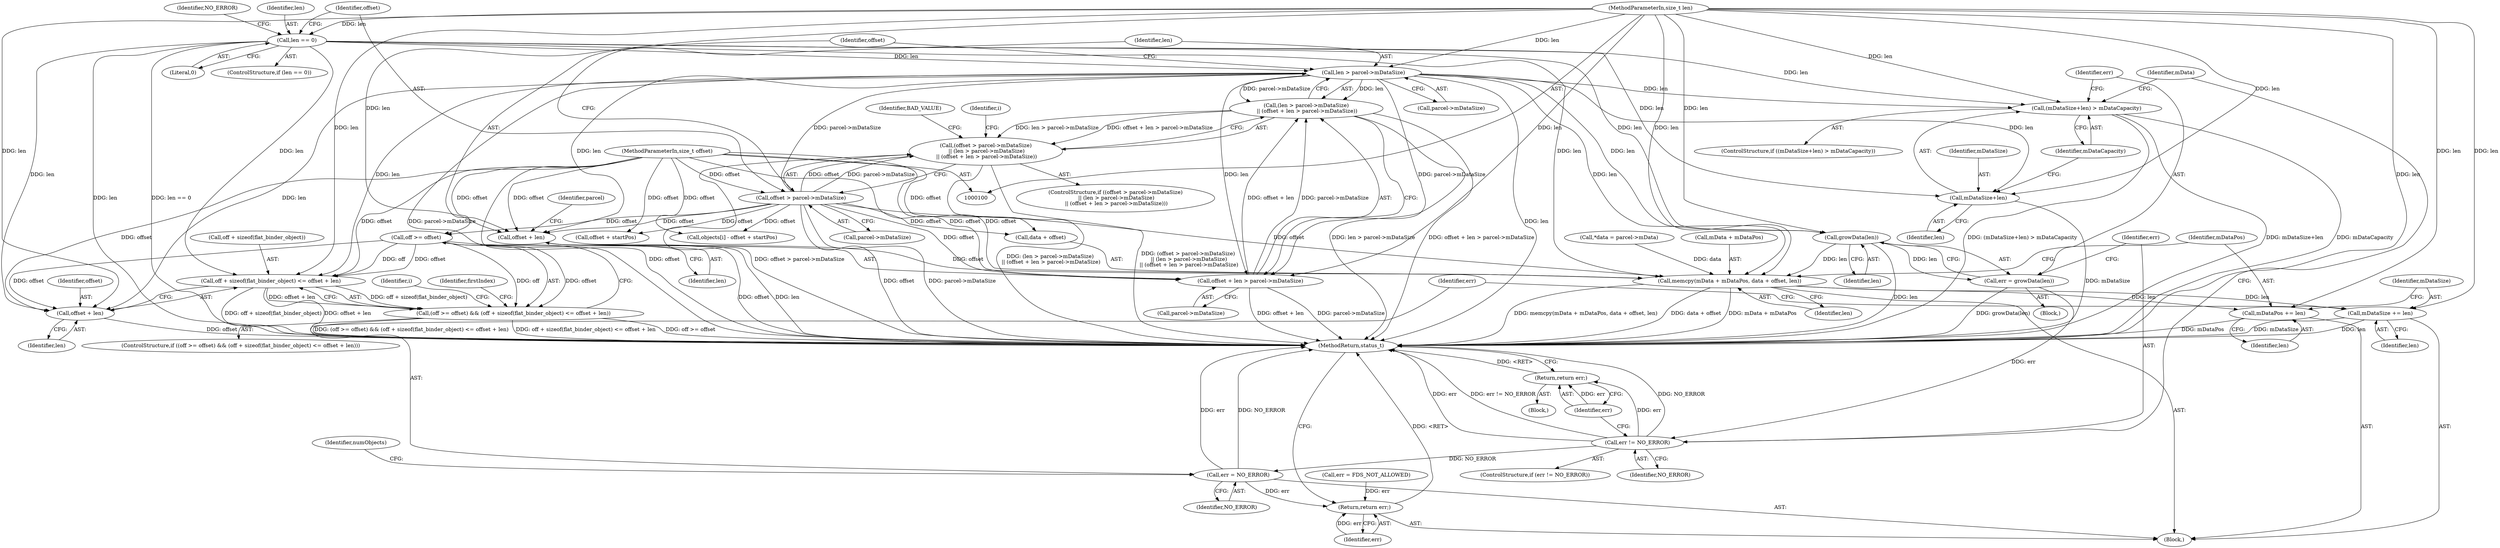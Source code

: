 digraph "0_Android_e68cbc3e9e66df4231e70efa3e9c41abc12aea20@pointer" {
"1000154" [label="(Call,len > parcel->mDataSize)"];
"1000140" [label="(Call,len == 0)"];
"1000103" [label="(MethodParameterIn,size_t len)"];
"1000148" [label="(Call,offset > parcel->mDataSize)"];
"1000102" [label="(MethodParameterIn,size_t offset)"];
"1000153" [label="(Call,(len > parcel->mDataSize)\n || (offset + len > parcel->mDataSize))"];
"1000147" [label="(Call,(offset > parcel->mDataSize)\n || (len > parcel->mDataSize)\n || (offset + len > parcel->mDataSize))"];
"1000159" [label="(Call,offset + len > parcel->mDataSize)"];
"1000160" [label="(Call,offset + len)"];
"1000193" [label="(Call,off + sizeof(flat_binder_object) <= offset + len)"];
"1000189" [label="(Call,(off >= offset) && (off + sizeof(flat_binder_object) <= offset + len))"];
"1000198" [label="(Call,offset + len)"];
"1000223" [label="(Call,(mDataSize+len) > mDataCapacity)"];
"1000224" [label="(Call,mDataSize+len)"];
"1000231" [label="(Call,growData(len))"];
"1000229" [label="(Call,err = growData(len))"];
"1000234" [label="(Call,err != NO_ERROR)"];
"1000238" [label="(Return,return err;)"];
"1000254" [label="(Call,err = NO_ERROR)"];
"1000378" [label="(Return,return err;)"];
"1000240" [label="(Call,memcpy(mData + mDataPos, data + offset, len))"];
"1000248" [label="(Call,mDataPos += len)"];
"1000251" [label="(Call,mDataSize += len)"];
"1000108" [label="(Call,*data = parcel->mData)"];
"1000251" [label="(Call,mDataSize += len)"];
"1000224" [label="(Call,mDataSize+len)"];
"1000200" [label="(Identifier,len)"];
"1000242" [label="(Identifier,mData)"];
"1000164" [label="(Identifier,parcel)"];
"1000230" [label="(Identifier,err)"];
"1000249" [label="(Identifier,mDataPos)"];
"1000237" [label="(Block,)"];
"1000379" [label="(Identifier,err)"];
"1000163" [label="(Call,parcel->mDataSize)"];
"1000228" [label="(Block,)"];
"1000102" [label="(MethodParameterIn,size_t offset)"];
"1000222" [label="(ControlStructure,if ((mDataSize+len) > mDataCapacity))"];
"1000223" [label="(Call,(mDataSize+len) > mDataCapacity)"];
"1000244" [label="(Call,data + offset)"];
"1000141" [label="(Identifier,len)"];
"1000159" [label="(Call,offset + len > parcel->mDataSize)"];
"1000225" [label="(Identifier,mDataSize)"];
"1000149" [label="(Identifier,offset)"];
"1000232" [label="(Identifier,len)"];
"1000160" [label="(Call,offset + len)"];
"1000233" [label="(ControlStructure,if (err != NO_ERROR))"];
"1000256" [label="(Identifier,NO_ERROR)"];
"1000227" [label="(Identifier,mDataCapacity)"];
"1000142" [label="(Literal,0)"];
"1000188" [label="(ControlStructure,if ((off >= offset) && (off + sizeof(flat_binder_object) <= offset + len)))"];
"1000378" [label="(Return,return err;)"];
"1000180" [label="(Identifier,i)"];
"1000190" [label="(Call,off >= offset)"];
"1000255" [label="(Identifier,err)"];
"1000204" [label="(Identifier,firstIndex)"];
"1000140" [label="(Call,len == 0)"];
"1000375" [label="(Call,err = FDS_NOT_ALLOWED)"];
"1000252" [label="(Identifier,mDataSize)"];
"1000199" [label="(Identifier,offset)"];
"1000156" [label="(Call,parcel->mDataSize)"];
"1000248" [label="(Call,mDataPos += len)"];
"1000150" [label="(Call,parcel->mDataSize)"];
"1000172" [label="(Identifier,i)"];
"1000162" [label="(Identifier,len)"];
"1000235" [label="(Identifier,err)"];
"1000380" [label="(MethodReturn,status_t)"];
"1000229" [label="(Call,err = growData(len))"];
"1000253" [label="(Identifier,len)"];
"1000226" [label="(Identifier,len)"];
"1000327" [label="(Call,offset + startPos)"];
"1000154" [label="(Call,len > parcel->mDataSize)"];
"1000147" [label="(Call,(offset > parcel->mDataSize)\n || (len > parcel->mDataSize)\n || (offset + len > parcel->mDataSize))"];
"1000145" [label="(Identifier,NO_ERROR)"];
"1000148" [label="(Call,offset > parcel->mDataSize)"];
"1000193" [label="(Call,off + sizeof(flat_binder_object) <= offset + len)"];
"1000254" [label="(Call,err = NO_ERROR)"];
"1000241" [label="(Call,mData + mDataPos)"];
"1000238" [label="(Return,return err;)"];
"1000240" [label="(Call,memcpy(mData + mDataPos, data + offset, len))"];
"1000323" [label="(Call,objects[i] - offset + startPos)"];
"1000247" [label="(Identifier,len)"];
"1000153" [label="(Call,(len > parcel->mDataSize)\n || (offset + len > parcel->mDataSize))"];
"1000234" [label="(Call,err != NO_ERROR)"];
"1000168" [label="(Identifier,BAD_VALUE)"];
"1000236" [label="(Identifier,NO_ERROR)"];
"1000104" [label="(Block,)"];
"1000103" [label="(MethodParameterIn,size_t len)"];
"1000139" [label="(ControlStructure,if (len == 0))"];
"1000146" [label="(ControlStructure,if ((offset > parcel->mDataSize)\n || (len > parcel->mDataSize)\n || (offset + len > parcel->mDataSize)))"];
"1000189" [label="(Call,(off >= offset) && (off + sizeof(flat_binder_object) <= offset + len))"];
"1000198" [label="(Call,offset + len)"];
"1000194" [label="(Call,off + sizeof(flat_binder_object))"];
"1000259" [label="(Identifier,numObjects)"];
"1000231" [label="(Call,growData(len))"];
"1000239" [label="(Identifier,err)"];
"1000161" [label="(Identifier,offset)"];
"1000250" [label="(Identifier,len)"];
"1000155" [label="(Identifier,len)"];
"1000154" -> "1000153"  [label="AST: "];
"1000154" -> "1000156"  [label="CFG: "];
"1000155" -> "1000154"  [label="AST: "];
"1000156" -> "1000154"  [label="AST: "];
"1000161" -> "1000154"  [label="CFG: "];
"1000153" -> "1000154"  [label="CFG: "];
"1000154" -> "1000380"  [label="DDG: len"];
"1000154" -> "1000380"  [label="DDG: parcel->mDataSize"];
"1000154" -> "1000153"  [label="DDG: len"];
"1000154" -> "1000153"  [label="DDG: parcel->mDataSize"];
"1000140" -> "1000154"  [label="DDG: len"];
"1000103" -> "1000154"  [label="DDG: len"];
"1000148" -> "1000154"  [label="DDG: parcel->mDataSize"];
"1000154" -> "1000159"  [label="DDG: len"];
"1000154" -> "1000159"  [label="DDG: parcel->mDataSize"];
"1000154" -> "1000160"  [label="DDG: len"];
"1000154" -> "1000193"  [label="DDG: len"];
"1000154" -> "1000198"  [label="DDG: len"];
"1000154" -> "1000223"  [label="DDG: len"];
"1000154" -> "1000224"  [label="DDG: len"];
"1000154" -> "1000231"  [label="DDG: len"];
"1000154" -> "1000240"  [label="DDG: len"];
"1000140" -> "1000139"  [label="AST: "];
"1000140" -> "1000142"  [label="CFG: "];
"1000141" -> "1000140"  [label="AST: "];
"1000142" -> "1000140"  [label="AST: "];
"1000145" -> "1000140"  [label="CFG: "];
"1000149" -> "1000140"  [label="CFG: "];
"1000140" -> "1000380"  [label="DDG: len"];
"1000140" -> "1000380"  [label="DDG: len == 0"];
"1000103" -> "1000140"  [label="DDG: len"];
"1000140" -> "1000193"  [label="DDG: len"];
"1000140" -> "1000198"  [label="DDG: len"];
"1000140" -> "1000223"  [label="DDG: len"];
"1000140" -> "1000224"  [label="DDG: len"];
"1000140" -> "1000231"  [label="DDG: len"];
"1000140" -> "1000240"  [label="DDG: len"];
"1000103" -> "1000100"  [label="AST: "];
"1000103" -> "1000380"  [label="DDG: len"];
"1000103" -> "1000159"  [label="DDG: len"];
"1000103" -> "1000160"  [label="DDG: len"];
"1000103" -> "1000193"  [label="DDG: len"];
"1000103" -> "1000198"  [label="DDG: len"];
"1000103" -> "1000223"  [label="DDG: len"];
"1000103" -> "1000224"  [label="DDG: len"];
"1000103" -> "1000231"  [label="DDG: len"];
"1000103" -> "1000240"  [label="DDG: len"];
"1000103" -> "1000248"  [label="DDG: len"];
"1000103" -> "1000251"  [label="DDG: len"];
"1000148" -> "1000147"  [label="AST: "];
"1000148" -> "1000150"  [label="CFG: "];
"1000149" -> "1000148"  [label="AST: "];
"1000150" -> "1000148"  [label="AST: "];
"1000155" -> "1000148"  [label="CFG: "];
"1000147" -> "1000148"  [label="CFG: "];
"1000148" -> "1000380"  [label="DDG: offset"];
"1000148" -> "1000380"  [label="DDG: parcel->mDataSize"];
"1000148" -> "1000147"  [label="DDG: offset"];
"1000148" -> "1000147"  [label="DDG: parcel->mDataSize"];
"1000102" -> "1000148"  [label="DDG: offset"];
"1000148" -> "1000159"  [label="DDG: offset"];
"1000148" -> "1000160"  [label="DDG: offset"];
"1000148" -> "1000190"  [label="DDG: offset"];
"1000148" -> "1000240"  [label="DDG: offset"];
"1000148" -> "1000244"  [label="DDG: offset"];
"1000148" -> "1000323"  [label="DDG: offset"];
"1000148" -> "1000327"  [label="DDG: offset"];
"1000102" -> "1000100"  [label="AST: "];
"1000102" -> "1000380"  [label="DDG: offset"];
"1000102" -> "1000159"  [label="DDG: offset"];
"1000102" -> "1000160"  [label="DDG: offset"];
"1000102" -> "1000190"  [label="DDG: offset"];
"1000102" -> "1000193"  [label="DDG: offset"];
"1000102" -> "1000198"  [label="DDG: offset"];
"1000102" -> "1000240"  [label="DDG: offset"];
"1000102" -> "1000244"  [label="DDG: offset"];
"1000102" -> "1000323"  [label="DDG: offset"];
"1000102" -> "1000327"  [label="DDG: offset"];
"1000153" -> "1000147"  [label="AST: "];
"1000153" -> "1000159"  [label="CFG: "];
"1000159" -> "1000153"  [label="AST: "];
"1000147" -> "1000153"  [label="CFG: "];
"1000153" -> "1000380"  [label="DDG: len > parcel->mDataSize"];
"1000153" -> "1000380"  [label="DDG: offset + len > parcel->mDataSize"];
"1000153" -> "1000147"  [label="DDG: len > parcel->mDataSize"];
"1000153" -> "1000147"  [label="DDG: offset + len > parcel->mDataSize"];
"1000159" -> "1000153"  [label="DDG: offset + len"];
"1000159" -> "1000153"  [label="DDG: parcel->mDataSize"];
"1000147" -> "1000146"  [label="AST: "];
"1000168" -> "1000147"  [label="CFG: "];
"1000172" -> "1000147"  [label="CFG: "];
"1000147" -> "1000380"  [label="DDG: offset > parcel->mDataSize"];
"1000147" -> "1000380"  [label="DDG: (len > parcel->mDataSize)\n || (offset + len > parcel->mDataSize)"];
"1000147" -> "1000380"  [label="DDG: (offset > parcel->mDataSize)\n || (len > parcel->mDataSize)\n || (offset + len > parcel->mDataSize)"];
"1000159" -> "1000163"  [label="CFG: "];
"1000160" -> "1000159"  [label="AST: "];
"1000163" -> "1000159"  [label="AST: "];
"1000159" -> "1000380"  [label="DDG: offset + len"];
"1000159" -> "1000380"  [label="DDG: parcel->mDataSize"];
"1000160" -> "1000162"  [label="CFG: "];
"1000161" -> "1000160"  [label="AST: "];
"1000162" -> "1000160"  [label="AST: "];
"1000164" -> "1000160"  [label="CFG: "];
"1000160" -> "1000380"  [label="DDG: len"];
"1000160" -> "1000380"  [label="DDG: offset"];
"1000193" -> "1000189"  [label="AST: "];
"1000193" -> "1000198"  [label="CFG: "];
"1000194" -> "1000193"  [label="AST: "];
"1000198" -> "1000193"  [label="AST: "];
"1000189" -> "1000193"  [label="CFG: "];
"1000193" -> "1000380"  [label="DDG: off + sizeof(flat_binder_object)"];
"1000193" -> "1000380"  [label="DDG: offset + len"];
"1000193" -> "1000189"  [label="DDG: off + sizeof(flat_binder_object)"];
"1000193" -> "1000189"  [label="DDG: offset + len"];
"1000190" -> "1000193"  [label="DDG: off"];
"1000190" -> "1000193"  [label="DDG: offset"];
"1000189" -> "1000188"  [label="AST: "];
"1000189" -> "1000190"  [label="CFG: "];
"1000190" -> "1000189"  [label="AST: "];
"1000204" -> "1000189"  [label="CFG: "];
"1000180" -> "1000189"  [label="CFG: "];
"1000189" -> "1000380"  [label="DDG: off >= offset"];
"1000189" -> "1000380"  [label="DDG: (off >= offset) && (off + sizeof(flat_binder_object) <= offset + len)"];
"1000189" -> "1000380"  [label="DDG: off + sizeof(flat_binder_object) <= offset + len"];
"1000190" -> "1000189"  [label="DDG: off"];
"1000190" -> "1000189"  [label="DDG: offset"];
"1000198" -> "1000200"  [label="CFG: "];
"1000199" -> "1000198"  [label="AST: "];
"1000200" -> "1000198"  [label="AST: "];
"1000198" -> "1000380"  [label="DDG: offset"];
"1000190" -> "1000198"  [label="DDG: offset"];
"1000223" -> "1000222"  [label="AST: "];
"1000223" -> "1000227"  [label="CFG: "];
"1000224" -> "1000223"  [label="AST: "];
"1000227" -> "1000223"  [label="AST: "];
"1000230" -> "1000223"  [label="CFG: "];
"1000242" -> "1000223"  [label="CFG: "];
"1000223" -> "1000380"  [label="DDG: mDataCapacity"];
"1000223" -> "1000380"  [label="DDG: (mDataSize+len) > mDataCapacity"];
"1000223" -> "1000380"  [label="DDG: mDataSize+len"];
"1000224" -> "1000226"  [label="CFG: "];
"1000225" -> "1000224"  [label="AST: "];
"1000226" -> "1000224"  [label="AST: "];
"1000227" -> "1000224"  [label="CFG: "];
"1000224" -> "1000380"  [label="DDG: mDataSize"];
"1000231" -> "1000229"  [label="AST: "];
"1000231" -> "1000232"  [label="CFG: "];
"1000232" -> "1000231"  [label="AST: "];
"1000229" -> "1000231"  [label="CFG: "];
"1000231" -> "1000380"  [label="DDG: len"];
"1000231" -> "1000229"  [label="DDG: len"];
"1000231" -> "1000240"  [label="DDG: len"];
"1000229" -> "1000228"  [label="AST: "];
"1000230" -> "1000229"  [label="AST: "];
"1000235" -> "1000229"  [label="CFG: "];
"1000229" -> "1000380"  [label="DDG: growData(len)"];
"1000229" -> "1000234"  [label="DDG: err"];
"1000234" -> "1000233"  [label="AST: "];
"1000234" -> "1000236"  [label="CFG: "];
"1000235" -> "1000234"  [label="AST: "];
"1000236" -> "1000234"  [label="AST: "];
"1000239" -> "1000234"  [label="CFG: "];
"1000242" -> "1000234"  [label="CFG: "];
"1000234" -> "1000380"  [label="DDG: NO_ERROR"];
"1000234" -> "1000380"  [label="DDG: err"];
"1000234" -> "1000380"  [label="DDG: err != NO_ERROR"];
"1000234" -> "1000238"  [label="DDG: err"];
"1000234" -> "1000254"  [label="DDG: NO_ERROR"];
"1000238" -> "1000237"  [label="AST: "];
"1000238" -> "1000239"  [label="CFG: "];
"1000239" -> "1000238"  [label="AST: "];
"1000380" -> "1000238"  [label="CFG: "];
"1000238" -> "1000380"  [label="DDG: <RET>"];
"1000239" -> "1000238"  [label="DDG: err"];
"1000254" -> "1000104"  [label="AST: "];
"1000254" -> "1000256"  [label="CFG: "];
"1000255" -> "1000254"  [label="AST: "];
"1000256" -> "1000254"  [label="AST: "];
"1000259" -> "1000254"  [label="CFG: "];
"1000254" -> "1000380"  [label="DDG: err"];
"1000254" -> "1000380"  [label="DDG: NO_ERROR"];
"1000254" -> "1000378"  [label="DDG: err"];
"1000378" -> "1000104"  [label="AST: "];
"1000378" -> "1000379"  [label="CFG: "];
"1000379" -> "1000378"  [label="AST: "];
"1000380" -> "1000378"  [label="CFG: "];
"1000378" -> "1000380"  [label="DDG: <RET>"];
"1000379" -> "1000378"  [label="DDG: err"];
"1000375" -> "1000378"  [label="DDG: err"];
"1000240" -> "1000104"  [label="AST: "];
"1000240" -> "1000247"  [label="CFG: "];
"1000241" -> "1000240"  [label="AST: "];
"1000244" -> "1000240"  [label="AST: "];
"1000247" -> "1000240"  [label="AST: "];
"1000249" -> "1000240"  [label="CFG: "];
"1000240" -> "1000380"  [label="DDG: memcpy(mData + mDataPos, data + offset, len)"];
"1000240" -> "1000380"  [label="DDG: data + offset"];
"1000240" -> "1000380"  [label="DDG: mData + mDataPos"];
"1000108" -> "1000240"  [label="DDG: data"];
"1000190" -> "1000240"  [label="DDG: offset"];
"1000240" -> "1000248"  [label="DDG: len"];
"1000240" -> "1000251"  [label="DDG: len"];
"1000248" -> "1000104"  [label="AST: "];
"1000248" -> "1000250"  [label="CFG: "];
"1000249" -> "1000248"  [label="AST: "];
"1000250" -> "1000248"  [label="AST: "];
"1000252" -> "1000248"  [label="CFG: "];
"1000248" -> "1000380"  [label="DDG: mDataPos"];
"1000251" -> "1000104"  [label="AST: "];
"1000251" -> "1000253"  [label="CFG: "];
"1000252" -> "1000251"  [label="AST: "];
"1000253" -> "1000251"  [label="AST: "];
"1000255" -> "1000251"  [label="CFG: "];
"1000251" -> "1000380"  [label="DDG: len"];
"1000251" -> "1000380"  [label="DDG: mDataSize"];
}

